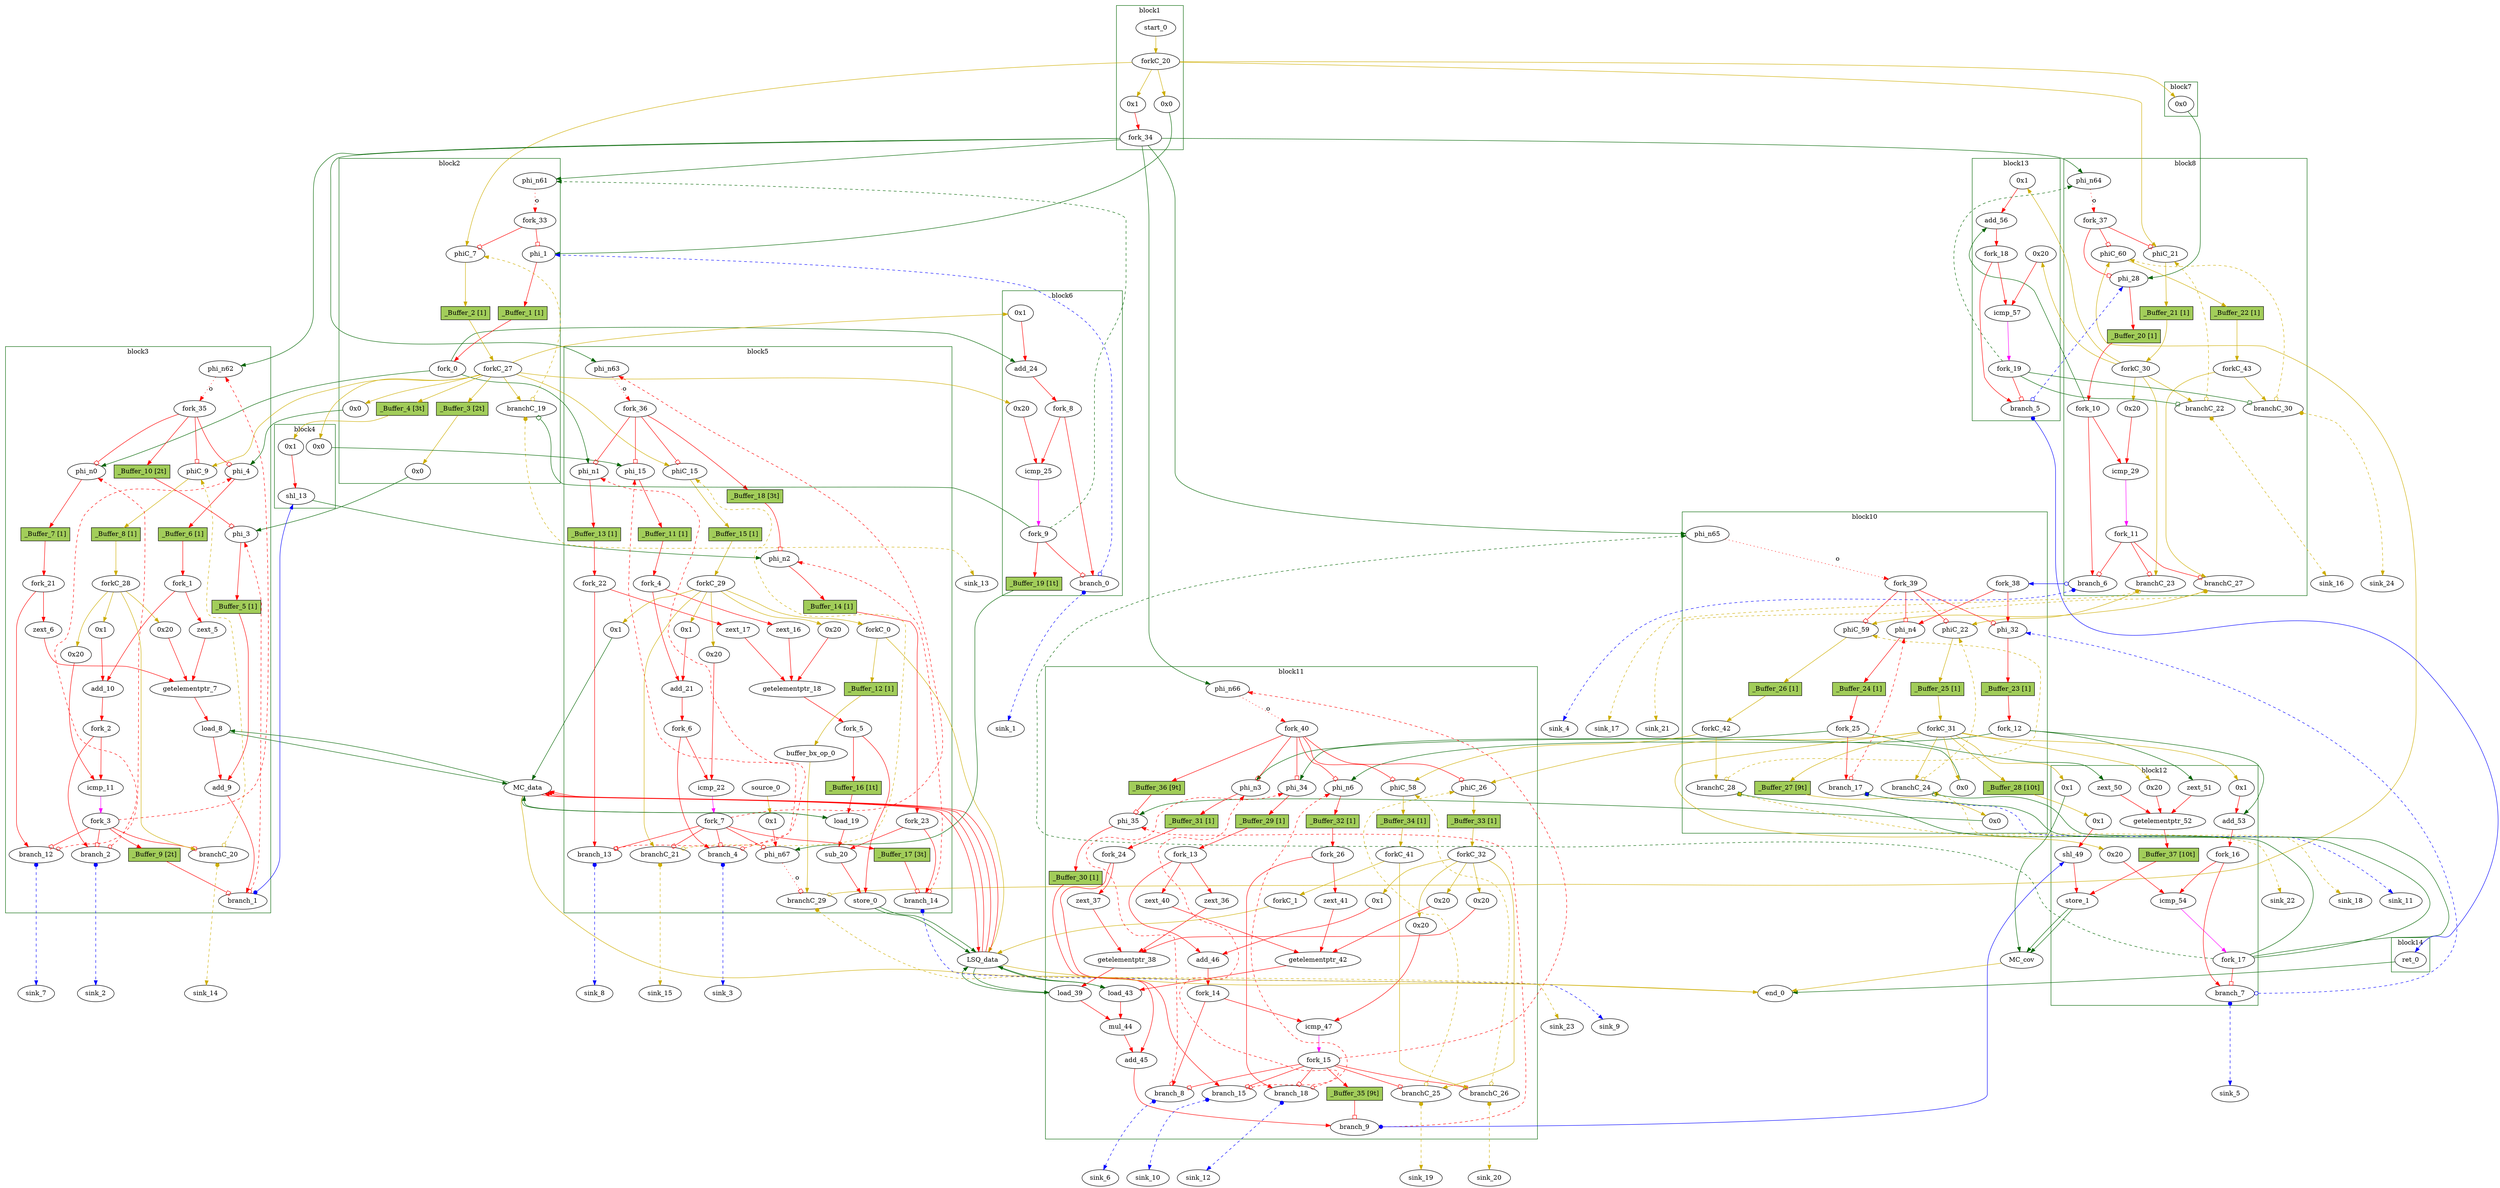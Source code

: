 // Number of blocks: 243
// Number of channels: 410
Digraph G {

  // Blocks
subgraph cluster_1 {
color = "darkgreen"
label = "block1"
  cst_0 [type=Constant, in="in1:32", out="out1:32", bbID = 1, value="0x0", label="0x0",  shape=oval];
  start_0 [type=Entry, in="in1:0", out="out1:0", bbID = 1,  shape=oval];
  cst_29 [type=Constant, in="in1:32", out="out1:32", bbID = 1, value="0x1", label="0x1",  shape=oval];
  forkC_20 [type=Fork, in="in1:0", out="out1:0 out2:0 out3:0 out4:0 out5:0", bbID = 1,  shape=oval];
  fork_34 [type=Fork, in="in1:32", out="out1:32 out2:32 out3:32 out4:32 out5:32 out6:32", bbID = 1,  shape=oval];
}
subgraph cluster_2 {
color = "darkgreen"
label = "block2"
  phi_1 [type=Mux, in="in1?:1 in2:32 in3:32", out="out1:32", delay=0.366, bbID = 2,  shape=oval];
  cst_1 [type=Constant, in="in1:32", out="out1:32", bbID = 2, value="0x0", label="0x0",  shape=oval];
  cst_2 [type=Constant, in="in1:32", out="out1:32", bbID = 2, value="0x0", label="0x0",  shape=oval];
  phiC_7 [type=Mux, in="in1?:1 in2:0 in3:0", out="out1:0", delay=0.166, bbID = 2,  shape=oval];
  phi_n61 [type=Merge, in="in1:32 in2:32*i", out="out1:32", delay=0.366, bbID = 2,  shape=oval];
  branchC_19 [type=Branch, in="in1:0 in2?:1*i", out="out1+:0 out2-:0", bbID = 2,  shape=oval];
  fork_0 [type=Fork, in="in1:32", out="out1:32 out2:32 out3:32", bbID = 2,  shape=oval];
  forkC_27 [type=Fork, in="in1:0", out="out1:0 out2:0 out3:0 out4:0 out5:0 out6:0 out7:0 out8:0 out9:0", bbID = 2,  shape=oval];
  fork_33 [type=Fork, in="in1:32", out="out1:32 out2:32", bbID = 2,  shape=oval];
  _Buffer_1 [type=Buffer, in="in1:32", out="out1:32", bbID = 2, slots=1, transparent=false, label="_Buffer_1 [1]",  shape=box, style=filled, fillcolor=darkolivegreen3, height = 0.4];
  _Buffer_2 [type=Buffer, in="in1:0", out="out1:0", bbID = 2, slots=1, transparent=false, label="_Buffer_2 [1]",  shape=box, style=filled, fillcolor=darkolivegreen3, height = 0.4];
  _Buffer_3 [type=Buffer, in="in1:0", out="out1:0", bbID = 2, slots=2, transparent=true, label="_Buffer_3 [2t]",  shape=box, style=filled, fillcolor=darkolivegreen3, height = 0.4];
  _Buffer_4 [type=Buffer, in="in1:0", out="out1:0", bbID = 2, slots=3, transparent=true, label="_Buffer_4 [3t]",  shape=box, style=filled, fillcolor=darkolivegreen3, height = 0.4];
}
subgraph cluster_3 {
color = "darkgreen"
label = "block3"
  phi_3 [type=Mux, in="in1?:1 in2:32 in3:32", out="out1:32", delay=0.366, bbID = 3,  shape=oval];
  phi_4 [type=Mux, in="in1?:1 in2:32 in3:32", out="out1:32", delay=0.366, bbID = 3,  shape=oval];
  zext_5 [type=Operator, in="in1:32", out="out1:32", op = "zext_op", bbID = 3,  shape=oval];
  zext_6 [type=Operator, in="in1:32", out="out1:32", op = "zext_op", bbID = 3,  shape=oval];
  getelementptr_7 [type=Operator, in="in1:32 in2:32 in3:32", out="out1:32", op = "getelementptr_op", delay=2.966, constants=1, bbID = 3,  shape=oval];
  load_8 [type=Operator, in="in1:32 in2:32", out="out1:32 out2:32", op = "mc_load_op", latency=2, bbID = 3, portID = 0, offset = 0,  shape=oval];
  add_9 [type=Operator, in="in1:32 in2:32", out="out1:32", op = "add_op", delay=1.693, bbID = 3,  shape=oval];
  cst_3 [type=Constant, in="in1:32", out="out1:32", bbID = 3, value="0x1", label="0x1",  shape=oval];
  add_10 [type=Operator, in="in1:32 in2:32", out="out1:32", op = "add_op", delay=1.693, bbID = 3,  shape=oval];
  cst_4 [type=Constant, in="in1:32", out="out1:32", bbID = 3, value="0x20", label="0x20",  shape=oval];
  icmp_11 [type=Operator, in="in1:32 in2:32", out="out1:1", op = "icmp_ult_op", delay=1.53, bbID = 3,  shape=oval];
  cst_22 [type=Constant, in="in1:32", out="out1:32", bbID = 3, value="0x20", label="0x20",  shape=oval];
  phi_n0 [type=Mux, in="in1?:1 in2:32 in3:32", out="out1:32", delay=0.366, bbID = 3,  shape=oval];
  phiC_9 [type=Mux, in="in1?:1 in2:0 in3:0", out="out1:0", delay=0.166, bbID = 3,  shape=oval];
  branch_1 [type=Branch, in="in1:32 in2?:1*i", out="out1+:32 out2-:32", bbID = 3,  shape=oval];
  phi_n62 [type=Merge, in="in1:32 in2:32*i", out="out1:32", delay=0.366, bbID = 3,  shape=oval];
  branch_2 [type=Branch, in="in1:32 in2?:1*i", out="out1+:32 out2-:32", bbID = 3,  shape=oval];
  branch_12 [type=Branch, in="in1:32 in2?:1*i", out="out1+:32 out2-:32", bbID = 3,  shape=oval];
  branchC_20 [type=Branch, in="in1:0 in2?:1*i", out="out1+:0 out2-:0", bbID = 3,  shape=oval];
  fork_1 [type=Fork, in="in1:32", out="out1:32 out2:32", bbID = 3,  shape=oval];
  fork_2 [type=Fork, in="in1:32", out="out1:32 out2:32", bbID = 3,  shape=oval];
  fork_3 [type=Fork, in="in1:32", out="out1:32 out2:32 out3:32 out4:32 out5:32", bbID = 3,  shape=oval];
  fork_21 [type=Fork, in="in1:32", out="out1:32 out2:32", bbID = 3,  shape=oval];
  forkC_28 [type=Fork, in="in1:0", out="out1:0 out2:0 out3:0 out4:0", bbID = 3,  shape=oval];
  fork_35 [type=Fork, in="in1:32", out="out1:32 out2:32 out3:32 out4:32", bbID = 3,  shape=oval];
  _Buffer_5 [type=Buffer, in="in1:32", out="out1:32", bbID = 3, slots=1, transparent=false, label="_Buffer_5 [1]",  shape=box, style=filled, fillcolor=darkolivegreen3, height = 0.4];
  _Buffer_6 [type=Buffer, in="in1:32", out="out1:32", bbID = 3, slots=1, transparent=false, label="_Buffer_6 [1]",  shape=box, style=filled, fillcolor=darkolivegreen3, height = 0.4];
  _Buffer_7 [type=Buffer, in="in1:32", out="out1:32", bbID = 3, slots=1, transparent=false, label="_Buffer_7 [1]",  shape=box, style=filled, fillcolor=darkolivegreen3, height = 0.4];
  _Buffer_8 [type=Buffer, in="in1:0", out="out1:0", bbID = 3, slots=1, transparent=false, label="_Buffer_8 [1]",  shape=box, style=filled, fillcolor=darkolivegreen3, height = 0.4];
  _Buffer_9 [type=Buffer, in="in1:32", out="out1:32", bbID = 3, slots=2, transparent=true, label="_Buffer_9 [2t]",  shape=box, style=filled, fillcolor=darkolivegreen3, height = 0.4];
  _Buffer_10 [type=Buffer, in="in1:32", out="out1:32", bbID = 3, slots=2, transparent=true, label="_Buffer_10 [2t]",  shape=box, style=filled, fillcolor=darkolivegreen3, height = 0.4];
}
subgraph cluster_4 {
color = "darkgreen"
label = "block4"
  cst_5 [type=Constant, in="in1:32", out="out1:32", bbID = 4, value="0x1", label="0x1",  shape=oval];
  shl_13 [type=Operator, in="in1:32 in2:32", out="out1:32", op = "shl_op", bbID = 4,  shape=oval];
  cst_6 [type=Constant, in="in1:32", out="out1:32", bbID = 4, value="0x0", label="0x0",  shape=oval];
}
subgraph cluster_5 {
color = "darkgreen"
label = "block5"
  phi_15 [type=Mux, in="in1?:1 in2:32 in3:32", out="out1:32", delay=0.366, bbID = 5,  shape=oval];
  zext_16 [type=Operator, in="in1:32", out="out1:32", op = "zext_op", bbID = 5,  shape=oval];
  zext_17 [type=Operator, in="in1:32", out="out1:32", op = "zext_op", bbID = 5,  shape=oval];
  getelementptr_18 [type=Operator, in="in1:32 in2:32 in3:32", out="out1:32", op = "getelementptr_op", delay=2.966, constants=1, bbID = 5,  shape=oval];
  load_19 [type=Operator, in="in1:32 in2:32", out="out1:32 out2:32", op = "mc_load_op", latency=2, bbID = 5, portID = 1, offset = 0,  shape=oval];
  sub_20 [type=Operator, in="in1:32 in2:32", out="out1:32", op = "sub_op", delay=1.693, bbID = 5,  shape=oval];
  store_0 [type=Operator, in="in1:32 in2:32", out="out1:32 out2:32", op = "lsq_store_op", bbID = 5, portID = 0, offset = 0,  shape=oval];
  cst_7 [type=Constant, in="in1:32", out="out1:32", bbID = 5, value="0x1", label="0x1",  shape=oval];
  add_21 [type=Operator, in="in1:32 in2:32", out="out1:32", op = "add_op", delay=1.693, bbID = 5,  shape=oval];
  cst_8 [type=Constant, in="in1:32", out="out1:32", bbID = 5, value="0x20", label="0x20",  shape=oval];
  icmp_22 [type=Operator, in="in1:32 in2:32", out="out1:1", op = "icmp_ult_op", delay=1.53, bbID = 5,  shape=oval];
  cst_23 [type=Constant, in="in1:32", out="out1:32", bbID = 5, value="0x20", label="0x20",  shape=oval];
  cst_28 [type=Constant, in="in1:32", out="out1:32", bbID = 5, value="0x1", label="0x1",  shape=oval];
  forkC_0 [type=Fork, in="in1:0", out="out1:0 out2:0", bbID = 5,  shape=oval];
  buffer_bx_op_0 [type=Operator, in="in1:0", out="out1:0", op = "buffer_bx_op", latency=1, bbID = 5,  shape=oval];
  phi_n1 [type=Mux, in="in1?:1 in2:32 in3:32", out="out1:32", delay=0.366, bbID = 5,  shape=oval];
  phi_n2 [type=Mux, in="in1?:1 in2:32 in3:32", out="out1:32", delay=0.366, bbID = 5,  shape=oval];
  phiC_15 [type=Mux, in="in1?:1 in2:0 in3:0", out="out1:0", delay=0.166, bbID = 5,  shape=oval];
  branch_4 [type=Branch, in="in1:32 in2?:1*i", out="out1+:32 out2-:32", bbID = 5,  shape=oval];
  phi_n63 [type=Merge, in="in1:32 in2:32*i", out="out1:32", delay=0.366, bbID = 5,  shape=oval];
  branch_13 [type=Branch, in="in1:32 in2?:1*i", out="out1+:32 out2-:32", bbID = 5,  shape=oval];
  branch_14 [type=Branch, in="in1:32 in2?:1*i", out="out1+:32 out2-:32", bbID = 5,  shape=oval];
  branchC_21 [type=Branch, in="in1:0 in2?:1*i", out="out1+:0 out2-:0", bbID = 5,  shape=oval];
  phi_n67 [type=Mux, in="in1?:1 in2:32 in3:32", out="out1:32", delay=0.366, bbID = 5,  shape=oval];
  cst_30 [type=Constant, in="in1:32", out="out1:32", bbID = 5, value="0x1", label="0x1",  shape=oval];
  source_0 [type=Source, out="out1:0", bbID = 5,  shape=oval];
  branchC_29 [type=Branch, in="in1:0 in2?:1", out="out1+:0 out2-:0", bbID = 5,  shape=oval];
  fork_4 [type=Fork, in="in1:32", out="out1:32 out2:32", bbID = 5,  shape=oval];
  fork_5 [type=Fork, in="in1:32", out="out1:32 out2:32", bbID = 5,  shape=oval];
  fork_6 [type=Fork, in="in1:32", out="out1:32 out2:32", bbID = 5,  shape=oval];
  fork_7 [type=Fork, in="in1:32", out="out1:32 out2:32 out3:32 out4:32 out5:32 out6:32", bbID = 5,  shape=oval];
  fork_22 [type=Fork, in="in1:32", out="out1:32 out2:32", bbID = 5,  shape=oval];
  fork_23 [type=Fork, in="in1:32", out="out1:32 out2:32", bbID = 5,  shape=oval];
  forkC_29 [type=Fork, in="in1:0", out="out1:0 out2:0 out3:0 out4:0 out5:0 out6:0", bbID = 5,  shape=oval];
  fork_36 [type=Fork, in="in1:32", out="out1:32 out2:32 out3:32 out4:32", bbID = 5,  shape=oval];
  _Buffer_11 [type=Buffer, in="in1:32", out="out1:32", bbID = 5, slots=1, transparent=false, label="_Buffer_11 [1]",  shape=box, style=filled, fillcolor=darkolivegreen3, height = 0.4];
  _Buffer_12 [type=Buffer, in="in1:0", out="out1:0", bbID = 5, slots=1, transparent=false, label="_Buffer_12 [1]",  shape=box, style=filled, fillcolor=darkolivegreen3, height = 0.4];
  _Buffer_13 [type=Buffer, in="in1:32", out="out1:32", bbID = 5, slots=1, transparent=false, label="_Buffer_13 [1]",  shape=box, style=filled, fillcolor=darkolivegreen3, height = 0.4];
  _Buffer_14 [type=Buffer, in="in1:32", out="out1:32", bbID = 5, slots=1, transparent=false, label="_Buffer_14 [1]",  shape=box, style=filled, fillcolor=darkolivegreen3, height = 0.4];
  _Buffer_15 [type=Buffer, in="in1:0", out="out1:0", bbID = 5, slots=1, transparent=false, label="_Buffer_15 [1]",  shape=box, style=filled, fillcolor=darkolivegreen3, height = 0.4];
  _Buffer_16 [type=Buffer, in="in1:32", out="out1:32", bbID = 5, slots=1, transparent=true, label="_Buffer_16 [1t]",  shape=box, style=filled, fillcolor=darkolivegreen3, height = 0.4];
  _Buffer_17 [type=Buffer, in="in1:32", out="out1:32", bbID = 5, slots=3, transparent=true, label="_Buffer_17 [3t]",  shape=box, style=filled, fillcolor=darkolivegreen3, height = 0.4];
  _Buffer_18 [type=Buffer, in="in1:32", out="out1:32", bbID = 5, slots=3, transparent=true, label="_Buffer_18 [3t]",  shape=box, style=filled, fillcolor=darkolivegreen3, height = 0.4];
}
subgraph cluster_6 {
color = "darkgreen"
label = "block6"
  cst_9 [type=Constant, in="in1:32", out="out1:32", bbID = 6, value="0x1", label="0x1",  shape=oval];
  add_24 [type=Operator, in="in1:32 in2:32", out="out1:32", op = "add_op", delay=1.693, bbID = 6,  shape=oval];
  cst_10 [type=Constant, in="in1:32", out="out1:32", bbID = 6, value="0x20", label="0x20",  shape=oval];
  icmp_25 [type=Operator, in="in1:32 in2:32", out="out1:1", op = "icmp_ult_op", delay=1.53, bbID = 6,  shape=oval];
  branch_0 [type=Branch, in="in1:32 in2?:1*i", out="out1+:32 out2-:32", bbID = 6,  shape=oval];
  fork_8 [type=Fork, in="in1:32", out="out1:32 out2:32", bbID = 6,  shape=oval];
  fork_9 [type=Fork, in="in1:32", out="out1:32 out2:32 out3:32 out4:32", bbID = 6,  shape=oval];
  _Buffer_19 [type=Buffer, in="in1:32", out="out1:32", bbID = 6, slots=1, transparent=true, label="_Buffer_19 [1t]",  shape=box, style=filled, fillcolor=darkolivegreen3, height = 0.4];
}
subgraph cluster_7 {
color = "darkgreen"
label = "block7"
  cst_11 [type=Constant, in="in1:32", out="out1:32", bbID = 7, value="0x0", label="0x0",  shape=oval];
}
subgraph cluster_8 {
color = "darkgreen"
label = "block8"
  phi_28 [type=Mux, in="in1?:1 in2:32 in3:32", out="out1:32", delay=0.366, bbID = 8,  shape=oval];
  cst_12 [type=Constant, in="in1:32", out="out1:32", bbID = 8, value="0x20", label="0x20",  shape=oval];
  icmp_29 [type=Operator, in="in1:32 in2:32", out="out1:1", op = "icmp_ult_op", delay=1.53, bbID = 8,  shape=oval];
  phiC_21 [type=Mux, in="in1?:1 in2:0 in3:0", out="out1:0", delay=0.166, bbID = 8,  shape=oval];
  phiC_60 [type=Mux, in="in1?:1 in2:0 in3:0", out="out1:0", delay=0.166, bbID = 8,  shape=oval];
  phi_n64 [type=Merge, in="in1:32 in2:32*i", out="out1:32", delay=0.366, bbID = 8,  shape=oval];
  branch_6 [type=Branch, in="in1:32 in2?:1*i", out="out1+:32 out2-:32", bbID = 8,  shape=oval];
  branchC_22 [type=Branch, in="in1:0 in2?:1*i", out="out1+:0 out2-:0", bbID = 8,  shape=oval];
  branchC_23 [type=Branch, in="in1:0 in2?:1*i", out="out1+:0 out2-:0", bbID = 8,  shape=oval];
  branchC_27 [type=Branch, in="in1:0 in2?:1*i", out="out1+:0 out2-:0", bbID = 8,  shape=oval];
  branchC_30 [type=Branch, in="in1:0 in2?:1*i", out="out1+:0 out2-:0", bbID = 8,  shape=oval];
  fork_10 [type=Fork, in="in1:32", out="out1:32 out2:32 out3:32", bbID = 8,  shape=oval];
  fork_11 [type=Fork, in="in1:32", out="out1:32 out2:32 out3:32", bbID = 8,  shape=oval];
  forkC_30 [type=Fork, in="in1:0", out="out1:0 out2:0 out3:0 out4:0 out5:0", bbID = 8,  shape=oval];
  fork_37 [type=Fork, in="in1:32", out="out1:32 out2:32 out3:32", bbID = 8,  shape=oval];
  forkC_43 [type=Fork, in="in1:0", out="out1:0 out2:0", bbID = 8,  shape=oval];
  _Buffer_20 [type=Buffer, in="in1:32", out="out1:32", bbID = 8, slots=1, transparent=false, label="_Buffer_20 [1]",  shape=box, style=filled, fillcolor=darkolivegreen3, height = 0.4];
  _Buffer_21 [type=Buffer, in="in1:0", out="out1:0", bbID = 8, slots=1, transparent=false, label="_Buffer_21 [1]",  shape=box, style=filled, fillcolor=darkolivegreen3, height = 0.4];
  _Buffer_22 [type=Buffer, in="in1:0", out="out1:0", bbID = 8, slots=1, transparent=false, label="_Buffer_22 [1]",  shape=box, style=filled, fillcolor=darkolivegreen3, height = 0.4];
}
subgraph cluster_9 {
color = "darkgreen"
label = "block9"
}
subgraph cluster_10 {
color = "darkgreen"
label = "block10"
  phi_32 [type=Mux, in="in1?:1 in2:32 in3:32", out="out1:32", delay=0.366, bbID = 10,  shape=oval];
  cst_13 [type=Constant, in="in1:32", out="out1:32", bbID = 10, value="0x0", label="0x0",  shape=oval];
  cst_14 [type=Constant, in="in1:32", out="out1:32", bbID = 10, value="0x0", label="0x0",  shape=oval];
  phi_n4 [type=Mux, in="in1?:1 in2:32 in3:32", out="out1:32", delay=0.366, bbID = 10,  shape=oval];
  phiC_22 [type=Mux, in="in1?:1 in2:0 in3:0", out="out1:0", delay=0.166, bbID = 10,  shape=oval];
  phiC_59 [type=Mux, in="in1?:1 in2:0 in3:0", out="out1:0", delay=0.166, bbID = 10,  shape=oval];
  phi_n65 [type=Merge, in="in1:32 in2:32*i", out="out1:32", delay=0.366, bbID = 10,  shape=oval];
  branch_17 [type=Branch, in="in1:32 in2?:1*i", out="out1+:32 out2-:32", bbID = 10,  shape=oval];
  branchC_24 [type=Branch, in="in1:0 in2?:1*i", out="out1+:0 out2-:0", bbID = 10,  shape=oval];
  branchC_28 [type=Branch, in="in1:0 in2?:1*i", out="out1+:0 out2-:0", bbID = 10,  shape=oval];
  fork_38 [type=Fork, in="in1:32", out="out1:32 out2:32", bbID = 10,  shape=oval];
  fork_12 [type=Fork, in="in1:32", out="out1:32 out2:32 out3:32", bbID = 10,  shape=oval];
  fork_25 [type=Fork, in="in1:32", out="out1:32 out2:32 out3:32", bbID = 10,  shape=oval];
  forkC_31 [type=Fork, in="in1:0", out="out1:0 out2:0 out3:0 out4:0 out5:0 out6:0 out7:0 out8:0 out9:0", bbID = 10,  shape=oval];
  fork_39 [type=Fork, in="in1:32", out="out1:32 out2:32 out3:32 out4:32", bbID = 10,  shape=oval];
  forkC_42 [type=Fork, in="in1:0", out="out1:0 out2:0", bbID = 10,  shape=oval];
  _Buffer_23 [type=Buffer, in="in1:32", out="out1:32", bbID = 10, slots=1, transparent=false, label="_Buffer_23 [1]",  shape=box, style=filled, fillcolor=darkolivegreen3, height = 0.4];
  _Buffer_24 [type=Buffer, in="in1:32", out="out1:32", bbID = 10, slots=1, transparent=false, label="_Buffer_24 [1]",  shape=box, style=filled, fillcolor=darkolivegreen3, height = 0.4];
  _Buffer_25 [type=Buffer, in="in1:0", out="out1:0", bbID = 10, slots=1, transparent=false, label="_Buffer_25 [1]",  shape=box, style=filled, fillcolor=darkolivegreen3, height = 0.4];
  _Buffer_26 [type=Buffer, in="in1:0", out="out1:0", bbID = 10, slots=1, transparent=false, label="_Buffer_26 [1]",  shape=box, style=filled, fillcolor=darkolivegreen3, height = 0.4];
  _Buffer_27 [type=Buffer, in="in1:0", out="out1:0", bbID = 10, slots=9, transparent=true, label="_Buffer_27 [9t]",  shape=box, style=filled, fillcolor=darkolivegreen3, height = 0.4];
  _Buffer_28 [type=Buffer, in="in1:0", out="out1:0", bbID = 10, slots=10, transparent=true, label="_Buffer_28 [10t]",  shape=box, style=filled, fillcolor=darkolivegreen3, height = 0.4];
}
subgraph cluster_11 {
color = "darkgreen"
label = "block11"
  phi_34 [type=Mux, in="in1?:1 in2:32 in3:32", out="out1:32", delay=0.366, bbID = 11,  shape=oval];
  phi_35 [type=Mux, in="in1?:1 in2:32 in3:32", out="out1:32", delay=0.366, bbID = 11, retimingDiff=9,  shape=oval];
  zext_36 [type=Operator, in="in1:32", out="out1:32", op = "zext_op", bbID = 11, retimingDiff=1,  shape=oval];
  zext_37 [type=Operator, in="in1:32", out="out1:32", op = "zext_op", bbID = 11, retimingDiff=1,  shape=oval];
  getelementptr_38 [type=Operator, in="in1:32 in2:32 in3:32", out="out1:32", op = "getelementptr_op", delay=2.966, constants=1, bbID = 11, retimingDiff=1,  shape=oval];
  load_39 [type=Operator, in="in1:32 in2:32", out="out1:32 out2:32", op = "lsq_load_op", latency=5, bbID = 11, portID = 0, offset = 0, retimingDiff=5,  shape=oval];
  zext_40 [type=Operator, in="in1:32", out="out1:32", op = "zext_op", bbID = 11, retimingDiff=1,  shape=oval];
  zext_41 [type=Operator, in="in1:32", out="out1:32", op = "zext_op", bbID = 11, retimingDiff=1,  shape=oval];
  getelementptr_42 [type=Operator, in="in1:32 in2:32 in3:32", out="out1:32", op = "getelementptr_op", delay=2.966, constants=1, bbID = 11, retimingDiff=1,  shape=oval];
  load_43 [type=Operator, in="in1:32 in2:32", out="out1:32 out2:32", op = "lsq_load_op", latency=5, bbID = 11, portID = 1, offset = 0, retimingDiff=5,  shape=oval];
  mul_44 [type=Operator, in="in1:32 in2:32", out="out1:32", op = "mul_op", latency=4, bbID = 11, retimingDiff=4,  shape=oval];
  add_45 [type=Operator, in="in1:32 in2:32", out="out1:32", op = "add_op", delay=1.693, bbID = 11, retimingDiff=10,  shape=oval];
  cst_15 [type=Constant, in="in1:32", out="out1:32", bbID = 11, value="0x1", label="0x1", retimingDiff=1,  shape=oval];
  add_46 [type=Operator, in="in1:32 in2:32", out="out1:32", op = "add_op", delay=1.693, bbID = 11, retimingDiff=1,  shape=oval];
  cst_16 [type=Constant, in="in1:32", out="out1:32", bbID = 11, value="0x20", label="0x20", retimingDiff=1,  shape=oval];
  icmp_47 [type=Operator, in="in1:32 in2:32", out="out1:1", op = "icmp_ult_op", delay=1.53, bbID = 11, retimingDiff=1,  shape=oval];
  cst_24 [type=Constant, in="in1:32", out="out1:32", bbID = 11, value="0x20", label="0x20", retimingDiff=1,  shape=oval];
  cst_25 [type=Constant, in="in1:32", out="out1:32", bbID = 11, value="0x20", label="0x20", retimingDiff=1,  shape=oval];
  forkC_1 [type=Fork, in="in1:0", out="out1:0", bbID = 11, retimingDiff=1,  shape=oval];
  phi_n3 [type=Mux, in="in1?:1 in2:32 in3:32", out="out1:32", delay=0.366, bbID = 11,  shape=oval];
  phi_n6 [type=Mux, in="in1?:1 in2:32 in3:32", out="out1:32", delay=0.366, bbID = 11,  shape=oval];
  phiC_26 [type=Mux, in="in1?:1 in2:0 in3:0", out="out1:0", delay=0.166, bbID = 11,  shape=oval];
  phiC_58 [type=Mux, in="in1?:1 in2:0 in3:0", out="out1:0", delay=0.166, bbID = 11,  shape=oval];
  branch_8 [type=Branch, in="in1:32 in2?:1*i", out="out1+:32 out2-:32", bbID = 11, retimingDiff=1,  shape=oval];
  phi_n66 [type=Merge, in="in1:32 in2:32*i", out="out1:32", delay=0.366, bbID = 11,  shape=oval];
  branch_9 [type=Branch, in="in1:32 in2?:1*i", out="out1+:32 out2-:32", bbID = 11, retimingDiff=10,  shape=oval];
  branch_15 [type=Branch, in="in1:32 in2?:1*i", out="out1+:32 out2-:32", bbID = 11, retimingDiff=1,  shape=oval];
  branch_18 [type=Branch, in="in1:32 in2?:1*i", out="out1+:32 out2-:32", bbID = 11, retimingDiff=1,  shape=oval];
  branchC_25 [type=Branch, in="in1:0 in2?:1*i", out="out1+:0 out2-:0", bbID = 11, retimingDiff=1,  shape=oval];
  branchC_26 [type=Branch, in="in1:0 in2?:1*i", out="out1+:0 out2-:0", bbID = 11, retimingDiff=1,  shape=oval];
  fork_13 [type=Fork, in="in1:32", out="out1:32 out2:32 out3:32", bbID = 11, retimingDiff=1,  shape=oval];
  fork_14 [type=Fork, in="in1:32", out="out1:32 out2:32", bbID = 11, retimingDiff=1,  shape=oval];
  fork_15 [type=Fork, in="in1:32", out="out1:32 out2:32 out3:32 out4:32 out5:32 out6:32 out7:32", bbID = 11, retimingDiff=1,  shape=oval];
  fork_24 [type=Fork, in="in1:32", out="out1:32 out2:32", bbID = 11, retimingDiff=1,  shape=oval];
  fork_26 [type=Fork, in="in1:32", out="out1:32 out2:32", bbID = 11, retimingDiff=1,  shape=oval];
  forkC_32 [type=Fork, in="in1:0", out="out1:0 out2:0 out3:0 out4:0 out5:0", bbID = 11, retimingDiff=1,  shape=oval];
  fork_40 [type=Fork, in="in1:32", out="out1:32 out2:32 out3:32 out4:32 out5:32 out6:32", bbID = 11,  shape=oval];
  forkC_41 [type=Fork, in="in1:0", out="out1:0 out2:0", bbID = 11, retimingDiff=1,  shape=oval];
  _Buffer_29 [type=Buffer, in="in1:32", out="out1:32", bbID = 11, slots=1, transparent=false, label="_Buffer_29 [1]",  shape=box, style=filled, fillcolor=darkolivegreen3, height = 0.4];
  _Buffer_30 [type=Buffer, in="in1:32", out="out1:32", bbID = 11, slots=1, transparent=false, label="_Buffer_30 [1]",  shape=box, style=filled, fillcolor=darkolivegreen3, height = 0.4];
  _Buffer_31 [type=Buffer, in="in1:32", out="out1:32", bbID = 11, slots=1, transparent=false, label="_Buffer_31 [1]",  shape=box, style=filled, fillcolor=darkolivegreen3, height = 0.4];
  _Buffer_32 [type=Buffer, in="in1:32", out="out1:32", bbID = 11, slots=1, transparent=false, label="_Buffer_32 [1]",  shape=box, style=filled, fillcolor=darkolivegreen3, height = 0.4];
  _Buffer_33 [type=Buffer, in="in1:0", out="out1:0", bbID = 11, slots=1, transparent=false, label="_Buffer_33 [1]",  shape=box, style=filled, fillcolor=darkolivegreen3, height = 0.4];
  _Buffer_34 [type=Buffer, in="in1:0", out="out1:0", bbID = 11, slots=1, transparent=false, label="_Buffer_34 [1]",  shape=box, style=filled, fillcolor=darkolivegreen3, height = 0.4];
  _Buffer_35 [type=Buffer, in="in1:32", out="out1:32", bbID = 11, slots=9, transparent=true, label="_Buffer_35 [9t]",  shape=box, style=filled, fillcolor=darkolivegreen3, height = 0.4];
  _Buffer_36 [type=Buffer, in="in1:32", out="out1:32", bbID = 11, slots=9, transparent=true, label="_Buffer_36 [9t]",  shape=box, style=filled, fillcolor=darkolivegreen3, height = 0.4];
}
subgraph cluster_12 {
color = "darkgreen"
label = "block12"
  cst_17 [type=Constant, in="in1:32", out="out1:32", bbID = 12, value="0x1", label="0x1",  shape=oval];
  shl_49 [type=Operator, in="in1:32 in2:32", out="out1:32", op = "shl_op", bbID = 12,  shape=oval];
  zext_50 [type=Operator, in="in1:32", out="out1:32", op = "zext_op", bbID = 12,  shape=oval];
  zext_51 [type=Operator, in="in1:32", out="out1:32", op = "zext_op", bbID = 12,  shape=oval];
  getelementptr_52 [type=Operator, in="in1:32 in2:32 in3:32", out="out1:32", op = "getelementptr_op", delay=2.966, constants=1, bbID = 12,  shape=oval];
  store_1 [type=Operator, in="in1:32 in2:32", out="out1:32 out2:32", op = "mc_store_op", bbID = 12, portID = 0, offset = 0,  shape=oval];
  cst_18 [type=Constant, in="in1:32", out="out1:32", bbID = 12, value="0x1", label="0x1",  shape=oval];
  add_53 [type=Operator, in="in1:32 in2:32", out="out1:32", op = "add_op", delay=1.693, bbID = 12,  shape=oval];
  cst_19 [type=Constant, in="in1:32", out="out1:32", bbID = 12, value="0x20", label="0x20",  shape=oval];
  icmp_54 [type=Operator, in="in1:32 in2:32", out="out1:1", op = "icmp_ult_op", delay=1.53, bbID = 12,  shape=oval];
  cst_26 [type=Constant, in="in1:32", out="out1:32", bbID = 12, value="0x20", label="0x20",  shape=oval];
  cst_27 [type=Constant, in="in1:32", out="out1:32", bbID = 12, value="0x1", label="0x1",  shape=oval];
  branch_7 [type=Branch, in="in1:32 in2?:1*i", out="out1+:32 out2-:32", bbID = 12,  shape=oval];
  fork_16 [type=Fork, in="in1:32", out="out1:32 out2:32", bbID = 12,  shape=oval];
  fork_17 [type=Fork, in="in1:32", out="out1:32 out2:32 out3:32 out4:32 out5:32", bbID = 12,  shape=oval];
  _Buffer_37 [type=Buffer, in="in1:32", out="out1:32", bbID = 12, slots=10, transparent=true, label="_Buffer_37 [10t]",  shape=box, style=filled, fillcolor=darkolivegreen3, height = 0.4];
}
subgraph cluster_13 {
color = "darkgreen"
label = "block13"
  cst_20 [type=Constant, in="in1:32", out="out1:32", bbID = 13, value="0x1", label="0x1",  shape=oval];
  add_56 [type=Operator, in="in1:32 in2:32", out="out1:32", op = "add_op", delay=1.693, bbID = 13,  shape=oval];
  cst_21 [type=Constant, in="in1:32", out="out1:32", bbID = 13, value="0x20", label="0x20",  shape=oval];
  icmp_57 [type=Operator, in="in1:32 in2:32", out="out1:1", op = "icmp_ult_op", delay=1.53, bbID = 13,  shape=oval];
  branch_5 [type=Branch, in="in1:32 in2?:1*i", out="out1+:32 out2-:32", bbID = 13,  shape=oval];
  fork_18 [type=Fork, in="in1:32", out="out1:32 out2:32", bbID = 13,  shape=oval];
  fork_19 [type=Fork, in="in1:32", out="out1:32 out2:32 out3:32 out4:32", bbID = 13,  shape=oval];
}
subgraph cluster_14 {
color = "darkgreen"
label = "block14"
  ret_0 [type=Operator, in="in1:32", out="out1:32", op = "ret_op", bbID = 14,  shape=oval];
}
  LSQ_data [type=LSQ, in="in1:0*c0 in2:0*c1 in3:32*s0a in4:32*s0d in5:32*l0a in6:32*l1a in7:32*x0d", out="out1:32*l0d out2:32*l1d out3:0*e out4:32*x0a out5:32*y0a out6:32*y0d", bbID = 0, memory = "data", bbcount = 2, ldcount = 2, stcount = 1, fifoDepth = 16, numLoads = "{0; 2}", numStores = "{1; 0}", loadOffsets = "{{0;0;0;0;0;0;0;0;0;0;0;0;0;0;0;0};{0;0;0;0;0;0;0;0;0;0;0;0;0;0;0;0}}", storeOffsets = "{{0;0;0;0;0;0;0;0;0;0;0;0;0;0;0;0};{0;0;0;0;0;0;0;0;0;0;0;0;0;0;0;0}}", loadPorts = "{{0;0;0;0;0;0;0;0;0;0;0;0;0;0;0;0};{0;1;0;0;0;0;0;0;0;0;0;0;0;0;0;0}}", storePorts = "{{0;0;0;0;0;0;0;0;0;0;0;0;0;0;0;0};{0;0;0;0;0;0;0;0;0;0;0;0;0;0;0;0}}", ];
  MC_data [type=MC, in="in1:32*c0 in2:32*l0a in3:32*l1a in4:32*l2a in5:32*s0a in6:32*s0d", out="out1:32*l0d out2:32*l1d out3:32*l2d out4:0*e", bbID = 0, memory = "data", bbcount = 1, ldcount = 3, stcount = 1, ];
  MC_cov [type=MC, in="in1:32*c0 in2:32*s0a in3:32*s0d", out="out1:0*e", bbID = 0, memory = "cov", bbcount = 1, ldcount = 0, stcount = 1, ];
  sink_1 [type=Sink, in="in1:32", bbID = 0,  shape=oval];
  sink_2 [type=Sink, in="in1:32", bbID = 0,  shape=oval];
  sink_3 [type=Sink, in="in1:32", bbID = 0,  shape=oval];
  sink_4 [type=Sink, in="in1:32", bbID = 0,  shape=oval];
  sink_5 [type=Sink, in="in1:32", bbID = 0,  shape=oval];
  sink_6 [type=Sink, in="in1:32", bbID = 0,  shape=oval];
  sink_7 [type=Sink, in="in1:32", bbID = 0,  shape=oval];
  sink_8 [type=Sink, in="in1:32", bbID = 0,  shape=oval];
  sink_9 [type=Sink, in="in1:32", bbID = 0,  shape=oval];
  sink_10 [type=Sink, in="in1:32", bbID = 0,  shape=oval];
  sink_11 [type=Sink, in="in1:32", bbID = 0,  shape=oval];
  sink_12 [type=Sink, in="in1:32", bbID = 0,  shape=oval];
  sink_13 [type=Sink, in="in1:0", bbID = 0,  shape=oval];
  sink_14 [type=Sink, in="in1:0", bbID = 0,  shape=oval];
  sink_15 [type=Sink, in="in1:0", bbID = 0,  shape=oval];
  sink_16 [type=Sink, in="in1:0", bbID = 0,  shape=oval];
  sink_17 [type=Sink, in="in1:0", bbID = 0,  shape=oval];
  sink_18 [type=Sink, in="in1:0", bbID = 0,  shape=oval];
  sink_19 [type=Sink, in="in1:0", bbID = 0,  shape=oval];
  sink_20 [type=Sink, in="in1:0", bbID = 0,  shape=oval];
  sink_21 [type=Sink, in="in1:0", bbID = 0,  shape=oval];
  sink_22 [type=Sink, in="in1:0", bbID = 0,  shape=oval];
  sink_23 [type=Sink, in="in1:0", bbID = 0,  shape=oval];
  sink_24 [type=Sink, in="in1:0", bbID = 0,  shape=oval];
  end_0 [type=Exit, in="in1:0*e in2:0*e in3:0*e in4:32", out="out1:32", bbID = 0,  shape=oval];

  // Channels
  cst_0 -> phi_1 [from=out1, to=in3, arrowhead=normal, color=darkgreen];
  start_0 -> forkC_20 [from=out1, to=in1, arrowhead=normal, color=gold3];
  cst_29 -> fork_34 [from=out1, to=in1, arrowhead=normal, color=red];
  forkC_20 -> cst_0 [from=out1, to=in1, arrowhead=normal, color=gold3];
  forkC_20 -> cst_29 [from=out5, to=in1, arrowhead=normal, color=gold3];
  forkC_20 -> phiC_7 [from=out2, to=in3, arrowhead=normal, color=gold3];
  forkC_20 -> cst_11 [from=out3, to=in1, arrowhead=normal, color=gold3];
  forkC_20 -> phiC_21 [from=out4, to=in3, arrowhead=normal, color=gold3];
  fork_34 -> phi_n61 [from=out1, to=in1, arrowhead=normal, color=darkgreen];
  fork_34 -> phi_n62 [from=out2, to=in1, arrowhead=normal, color=darkgreen];
  fork_34 -> phi_n63 [from=out3, to=in1, arrowhead=normal, color=darkgreen];
  fork_34 -> phi_n64 [from=out4, to=in1, arrowhead=normal, color=darkgreen];
  fork_34 -> phi_n65 [from=out5, to=in1, arrowhead=normal, color=darkgreen];
  fork_34 -> phi_n66 [from=out6, to=in1, arrowhead=normal, color=darkgreen];
  phi_1 -> _Buffer_1 [from=out1, to=in1, arrowhead=normal, color=red];
  cst_1 -> phi_3 [from=out1, to=in3, arrowhead=normal, color=darkgreen];
  cst_2 -> phi_4 [from=out1, to=in3, arrowhead=normal, color=darkgreen];
  phiC_7 -> _Buffer_2 [from=out1, to=in1, arrowhead=normal, color=gold3];
  phi_n61 -> fork_33 [from=out1, to=in1, arrowhead=normal, color=red, slots=1, style=dotted, label="o", transparent=true];
  branchC_19 -> phiC_7 [from=out2, to=in2, dir=both, arrowtail=odot, arrowhead=normal, color=gold3, constraint=false, style=dashed, minlen = 3];
  branchC_19 -> sink_13 [from=out1, to=in1, dir=both, arrowtail=dot, arrowhead=normal, color=gold3, style=dashed, minlen = 3];
  fork_0 -> phi_n0 [from=out1, to=in3, arrowhead=normal, color=darkgreen];
  fork_0 -> phi_n1 [from=out2, to=in3, arrowhead=normal, color=darkgreen];
  fork_0 -> add_24 [from=out3, to=in1, arrowhead=normal, color=darkgreen];
  forkC_27 -> _Buffer_3 [from=out1, to=in1, arrowhead=normal, color=gold3];
  forkC_27 -> cst_2 [from=out3, to=in1, arrowhead=normal, color=gold3];
  forkC_27 -> branchC_19 [from=out2, to=in1, arrowhead=normal, color=gold3];
  forkC_27 -> phiC_9 [from=out4, to=in3, arrowhead=normal, color=gold3];
  forkC_27 -> _Buffer_4 [from=out5, to=in1, arrowhead=normal, color=gold3];
  forkC_27 -> cst_6 [from=out6, to=in1, arrowhead=normal, color=gold3];
  forkC_27 -> phiC_15 [from=out7, to=in3, arrowhead=normal, color=gold3];
  forkC_27 -> cst_9 [from=out8, to=in1, arrowhead=normal, color=gold3];
  forkC_27 -> cst_10 [from=out9, to=in1, arrowhead=normal, color=gold3];
  fork_33 -> phi_1 [from=out1, to=in1, arrowhead=obox, color=red];
  fork_33 -> phiC_7 [from=out2, to=in1, arrowhead=obox, color=red];
  phi_3 -> _Buffer_5 [from=out1, to=in1, arrowhead=normal, color=red];
  phi_4 -> _Buffer_6 [from=out1, to=in1, arrowhead=normal, color=red];
  zext_5 -> getelementptr_7 [from=out1, to=in1, arrowhead=normal, color=red];
  zext_6 -> getelementptr_7 [from=out1, to=in2, arrowhead=normal, color=red];
  getelementptr_7 -> load_8 [from=out1, to=in2, arrowhead=normal, color=red];
  load_8 -> add_9 [from=out1, to=in2, arrowhead=normal, color=red];
  load_8 -> MC_data [from=out2, to=in2, arrowhead=normal, color=darkgreen];
  add_9 -> branch_1 [from=out1, to=in1, arrowhead=normal, color=red];
  cst_3 -> add_10 [from=out1, to=in2, arrowhead=normal, color=red];
  add_10 -> fork_2 [from=out1, to=in1, arrowhead=normal, color=red];
  cst_4 -> icmp_11 [from=out1, to=in2, arrowhead=normal, color=red];
  icmp_11 -> fork_3 [from=out1, to=in1, arrowhead=normal, color=magenta];
  cst_22 -> getelementptr_7 [from=out1, to=in3, arrowhead=normal, color=red];
  phi_n0 -> _Buffer_7 [from=out1, to=in1, arrowhead=normal, color=red];
  phiC_9 -> _Buffer_8 [from=out1, to=in1, arrowhead=normal, color=gold3];
  branch_1 -> phi_3 [from=out2, to=in2, dir=both, arrowtail=odot, arrowhead=normal, color=red, constraint=false, style=dashed, minlen = 3];
  branch_1 -> shl_13 [from=out1, to=in1, dir=both, arrowtail=dot, arrowhead=normal, color=blue];
  phi_n62 -> fork_35 [from=out1, to=in1, arrowhead=normal, color=red, slots=1, style=dotted, label="o", transparent=true];
  branch_2 -> phi_4 [from=out2, to=in2, dir=both, arrowtail=odot, arrowhead=normal, color=red, constraint=false, style=dashed, minlen = 3];
  branch_2 -> sink_2 [from=out1, to=in1, dir=both, arrowtail=dot, arrowhead=normal, color=blue, style=dashed, minlen = 3];
  branch_12 -> phi_n0 [from=out2, to=in2, dir=both, arrowtail=odot, arrowhead=normal, color=red, constraint=false, style=dashed, minlen = 3];
  branch_12 -> sink_7 [from=out1, to=in1, dir=both, arrowtail=dot, arrowhead=normal, color=blue, style=dashed, minlen = 3];
  branchC_20 -> phiC_9 [from=out2, to=in2, dir=both, arrowtail=odot, arrowhead=normal, color=gold3, constraint=false, style=dashed, minlen = 3];
  branchC_20 -> sink_14 [from=out1, to=in1, dir=both, arrowtail=dot, arrowhead=normal, color=gold3, style=dashed, minlen = 3];
  fork_1 -> zext_5 [from=out1, to=in1, arrowhead=normal, color=red];
  fork_1 -> add_10 [from=out2, to=in1, arrowhead=normal, color=red];
  fork_2 -> icmp_11 [from=out1, to=in1, arrowhead=normal, color=red];
  fork_2 -> branch_2 [from=out2, to=in1, arrowhead=normal, color=red];
  fork_3 -> _Buffer_9 [from=out1, to=in1, arrowhead=normal, color=red];
  fork_3 -> phi_n62 [from=out2, to=in2, arrowhead=normal, color=red, constraint=false, style=dashed, minlen = 3];
  fork_3 -> branch_2 [from=out3, to=in2, arrowhead=obox, color=red];
  fork_3 -> branch_12 [from=out4, to=in2, arrowhead=obox, color=red];
  fork_3 -> branchC_20 [from=out5, to=in2, arrowhead=obox, color=red];
  fork_21 -> zext_6 [from=out1, to=in1, arrowhead=normal, color=red];
  fork_21 -> branch_12 [from=out2, to=in1, arrowhead=normal, color=red];
  forkC_28 -> cst_3 [from=out1, to=in1, arrowhead=normal, color=gold3];
  forkC_28 -> cst_4 [from=out3, to=in1, arrowhead=normal, color=gold3];
  forkC_28 -> cst_22 [from=out4, to=in1, arrowhead=normal, color=gold3];
  forkC_28 -> branchC_20 [from=out2, to=in1, arrowhead=normal, color=gold3];
  fork_35 -> _Buffer_10 [from=out1, to=in1, arrowhead=normal, color=red];
  fork_35 -> phi_4 [from=out2, to=in1, arrowhead=obox, color=red];
  fork_35 -> phi_n0 [from=out3, to=in1, arrowhead=obox, color=red];
  fork_35 -> phiC_9 [from=out4, to=in1, arrowhead=obox, color=red];
  cst_5 -> shl_13 [from=out1, to=in2, arrowhead=normal, color=red];
  shl_13 -> phi_n2 [from=out1, to=in3, arrowhead=normal, color=darkgreen];
  cst_6 -> phi_15 [from=out1, to=in3, arrowhead=normal, color=darkgreen];
  phi_15 -> _Buffer_11 [from=out1, to=in1, arrowhead=normal, color=red];
  zext_16 -> getelementptr_18 [from=out1, to=in1, arrowhead=normal, color=red];
  zext_17 -> getelementptr_18 [from=out1, to=in2, arrowhead=normal, color=red];
  getelementptr_18 -> fork_5 [from=out1, to=in1, arrowhead=normal, color=red];
  load_19 -> sub_20 [from=out1, to=in1, arrowhead=normal, color=red];
  load_19 -> MC_data [from=out2, to=in3, arrowhead=normal, color=darkgreen];
  sub_20 -> store_0 [from=out1, to=in1, arrowhead=normal, color=red];
  store_0 -> LSQ_data [from=out2, to=in3, arrowhead=normal, color=darkgreen];
  store_0 -> LSQ_data [from=out1, to=in4, arrowhead=normal, color=darkgreen];
  cst_7 -> add_21 [from=out1, to=in2, arrowhead=normal, color=red];
  add_21 -> fork_6 [from=out1, to=in1, arrowhead=normal, color=red];
  cst_8 -> icmp_22 [from=out1, to=in2, arrowhead=normal, color=red];
  icmp_22 -> fork_7 [from=out1, to=in1, arrowhead=normal, color=magenta];
  cst_23 -> getelementptr_18 [from=out1, to=in3, arrowhead=normal, color=red];
  cst_28 -> MC_data [from=out1, to=in1, arrowhead=normal, color=darkgreen];
  forkC_0 -> _Buffer_12 [from=out1, to=in1, arrowhead=normal, color=gold3];
  forkC_0 -> LSQ_data [from=out2, to=in1, arrowhead=normal, color=gold3];
  buffer_bx_op_0 -> branchC_29 [from=out1, to=in1, arrowhead=normal, color=gold3];
  phi_n1 -> _Buffer_13 [from=out1, to=in1, arrowhead=normal, color=red];
  phi_n2 -> _Buffer_14 [from=out1, to=in1, arrowhead=normal, color=red];
  phiC_15 -> _Buffer_15 [from=out1, to=in1, arrowhead=normal, color=gold3];
  branch_4 -> phi_15 [from=out2, to=in2, dir=both, arrowtail=odot, arrowhead=normal, color=red, constraint=false, style=dashed, minlen = 3];
  branch_4 -> sink_3 [from=out1, to=in1, dir=both, arrowtail=dot, arrowhead=normal, color=blue, style=dashed, minlen = 3];
  phi_n63 -> fork_36 [from=out1, to=in1, arrowhead=normal, color=red, slots=1, style=dotted, label="o", transparent=true];
  branch_13 -> phi_n1 [from=out2, to=in2, dir=both, arrowtail=odot, arrowhead=normal, color=red, constraint=false, style=dashed, minlen = 3];
  branch_13 -> sink_8 [from=out1, to=in1, dir=both, arrowtail=dot, arrowhead=normal, color=blue, style=dashed, minlen = 3];
  branch_14 -> phi_n2 [from=out2, to=in2, dir=both, arrowtail=odot, arrowhead=normal, color=red, constraint=false, style=dashed, minlen = 3];
  branch_14 -> sink_9 [from=out1, to=in1, dir=both, arrowtail=dot, arrowhead=normal, color=blue, style=dashed, minlen = 3];
  branchC_21 -> phiC_15 [from=out2, to=in2, dir=both, arrowtail=odot, arrowhead=normal, color=gold3, constraint=false, style=dashed, minlen = 3];
  branchC_21 -> sink_15 [from=out1, to=in1, dir=both, arrowtail=dot, arrowhead=normal, color=gold3, style=dashed, minlen = 3];
  phi_n67 -> branchC_29 [from=out1, to=in2, arrowhead=obox, color=red, slots=1, style=dotted, label="o", transparent=true];
  cst_30 -> phi_n67 [from=out1, to=in3, arrowhead=normal, color=red];
  source_0 -> cst_30 [from=out1, to=in1, arrowhead=normal, color=gold3];
  branchC_29 -> phiC_60 [from=out2, to=in3, dir=both, arrowtail=odot, arrowhead=normal, color=gold3];
  branchC_29 -> sink_23 [from=out1, to=in1, dir=both, arrowtail=dot, arrowhead=normal, color=gold3, style=dashed, minlen = 3];
  fork_4 -> zext_16 [from=out1, to=in1, arrowhead=normal, color=red];
  fork_4 -> add_21 [from=out2, to=in1, arrowhead=normal, color=red];
  fork_5 -> _Buffer_16 [from=out1, to=in1, arrowhead=normal, color=red];
  fork_5 -> store_0 [from=out2, to=in2, arrowhead=normal, color=red];
  fork_6 -> icmp_22 [from=out1, to=in1, arrowhead=normal, color=red];
  fork_6 -> branch_4 [from=out2, to=in1, arrowhead=normal, color=red];
  fork_7 -> branch_4 [from=out1, to=in2, arrowhead=obox, color=red];
  fork_7 -> phi_n63 [from=out2, to=in2, arrowhead=normal, color=red, constraint=false, style=dashed, minlen = 3];
  fork_7 -> branch_13 [from=out3, to=in2, arrowhead=obox, color=red];
  fork_7 -> _Buffer_17 [from=out4, to=in1, arrowhead=normal, color=red];
  fork_7 -> branchC_21 [from=out5, to=in2, arrowhead=obox, color=red];
  fork_7 -> phi_n67 [from=out6, to=in1, arrowhead=obox, color=red];
  fork_22 -> zext_17 [from=out1, to=in1, arrowhead=normal, color=red];
  fork_22 -> branch_13 [from=out2, to=in1, arrowhead=normal, color=red];
  fork_23 -> sub_20 [from=out1, to=in2, arrowhead=normal, color=red];
  fork_23 -> branch_14 [from=out2, to=in1, arrowhead=normal, color=red];
  forkC_29 -> cst_7 [from=out1, to=in1, arrowhead=normal, color=gold3];
  forkC_29 -> cst_8 [from=out3, to=in1, arrowhead=normal, color=gold3];
  forkC_29 -> cst_23 [from=out4, to=in1, arrowhead=normal, color=gold3];
  forkC_29 -> cst_28 [from=out5, to=in1, arrowhead=normal, color=gold3];
  forkC_29 -> forkC_0 [from=out6, to=in1, arrowhead=normal, color=gold3];
  forkC_29 -> branchC_21 [from=out2, to=in1, arrowhead=normal, color=gold3];
  fork_36 -> phi_15 [from=out1, to=in1, arrowhead=obox, color=red];
  fork_36 -> phi_n1 [from=out2, to=in1, arrowhead=obox, color=red];
  fork_36 -> _Buffer_18 [from=out3, to=in1, arrowhead=normal, color=red];
  fork_36 -> phiC_15 [from=out4, to=in1, arrowhead=obox, color=red];
  cst_9 -> add_24 [from=out1, to=in2, arrowhead=normal, color=red];
  add_24 -> fork_8 [from=out1, to=in1, arrowhead=normal, color=red];
  cst_10 -> icmp_25 [from=out1, to=in2, arrowhead=normal, color=red];
  icmp_25 -> fork_9 [from=out1, to=in1, arrowhead=normal, color=magenta];
  branch_0 -> phi_1 [from=out2, to=in2, dir=both, arrowtail=odot, arrowhead=normal, color=blue, style=dashed, minlen = 3];
  branch_0 -> sink_1 [from=out1, to=in1, dir=both, arrowtail=dot, arrowhead=normal, color=blue, style=dashed, minlen = 3];
  fork_8 -> icmp_25 [from=out1, to=in1, arrowhead=normal, color=red];
  fork_8 -> branch_0 [from=out2, to=in1, arrowhead=normal, color=red];
  fork_9 -> phi_n61 [from=out2, to=in2, arrowhead=normal, color=darkgreen, style=dashed, minlen = 3];
  fork_9 -> branchC_19 [from=out3, to=in2, arrowhead=obox, color=darkgreen];
  fork_9 -> _Buffer_19 [from=out4, to=in1, arrowhead=normal, color=red];
  fork_9 -> branch_0 [from=out1, to=in2, arrowhead=obox, color=red];
  cst_11 -> phi_28 [from=out1, to=in3, arrowhead=normal, color=darkgreen];
  phi_28 -> _Buffer_20 [from=out1, to=in1, arrowhead=normal, color=red];
  cst_12 -> icmp_29 [from=out1, to=in2, arrowhead=normal, color=red];
  icmp_29 -> fork_11 [from=out1, to=in1, arrowhead=normal, color=magenta];
  phiC_21 -> _Buffer_21 [from=out1, to=in1, arrowhead=normal, color=gold3];
  phiC_60 -> _Buffer_22 [from=out1, to=in1, arrowhead=normal, color=gold3];
  phi_n64 -> fork_37 [from=out1, to=in1, arrowhead=normal, color=red, slots=1, style=dotted, label="o", transparent=true];
  branch_6 -> fork_38 [from=out2, to=in1, dir=both, arrowtail=odot, arrowhead=normal, color=blue];
  branch_6 -> sink_4 [from=out1, to=in1, dir=both, arrowtail=dot, arrowhead=normal, color=blue, style=dashed, minlen = 3];
  branchC_22 -> phiC_21 [from=out2, to=in2, dir=both, arrowtail=odot, arrowhead=normal, color=gold3, constraint=false, style=dashed, minlen = 3];
  branchC_22 -> sink_16 [from=out1, to=in1, dir=both, arrowtail=dot, arrowhead=normal, color=gold3, style=dashed, minlen = 3];
  branchC_23 -> phiC_22 [from=out2, to=in3, dir=both, arrowtail=odot, arrowhead=normal, color=gold3];
  branchC_23 -> sink_17 [from=out1, to=in1, dir=both, arrowtail=dot, arrowhead=normal, color=gold3, style=dashed, minlen = 3];
  branchC_27 -> phiC_59 [from=out2, to=in3, dir=both, arrowtail=odot, arrowhead=normal, color=gold3];
  branchC_27 -> sink_21 [from=out1, to=in1, dir=both, arrowtail=dot, arrowhead=normal, color=gold3, style=dashed, minlen = 3];
  branchC_30 -> phiC_60 [from=out2, to=in2, dir=both, arrowtail=odot, arrowhead=normal, color=gold3, constraint=false, style=dashed, minlen = 3];
  branchC_30 -> sink_24 [from=out1, to=in1, dir=both, arrowtail=dot, arrowhead=normal, color=gold3, style=dashed, minlen = 3];
  fork_10 -> icmp_29 [from=out1, to=in1, arrowhead=normal, color=red];
  fork_10 -> branch_6 [from=out3, to=in1, arrowhead=normal, color=red];
  fork_10 -> add_56 [from=out2, to=in1, arrowhead=normal, color=darkgreen];
  fork_11 -> branch_6 [from=out1, to=in2, arrowhead=obox, color=red];
  fork_11 -> branchC_23 [from=out2, to=in2, arrowhead=obox, color=red];
  fork_11 -> branchC_27 [from=out3, to=in2, arrowhead=obox, color=red];
  forkC_30 -> cst_12 [from=out1, to=in1, arrowhead=normal, color=gold3];
  forkC_30 -> branchC_22 [from=out2, to=in1, arrowhead=normal, color=gold3];
  forkC_30 -> branchC_23 [from=out3, to=in1, arrowhead=normal, color=gold3];
  forkC_30 -> cst_20 [from=out4, to=in1, arrowhead=normal, color=gold3];
  forkC_30 -> cst_21 [from=out5, to=in1, arrowhead=normal, color=gold3];
  fork_37 -> phi_28 [from=out1, to=in1, arrowhead=obox, color=red];
  fork_37 -> phiC_21 [from=out2, to=in1, arrowhead=obox, color=red];
  fork_37 -> phiC_60 [from=out3, to=in1, arrowhead=obox, color=red];
  forkC_43 -> branchC_27 [from=out1, to=in1, arrowhead=normal, color=gold3];
  forkC_43 -> branchC_30 [from=out2, to=in1, arrowhead=normal, color=gold3];
  phi_32 -> _Buffer_23 [from=out1, to=in1, arrowhead=normal, color=red];
  cst_13 -> phi_34 [from=out1, to=in3, arrowhead=normal, color=darkgreen];
  cst_14 -> phi_35 [from=out1, to=in3, arrowhead=normal, color=darkgreen];
  phi_n4 -> _Buffer_24 [from=out1, to=in1, arrowhead=normal, color=red];
  phiC_22 -> _Buffer_25 [from=out1, to=in1, arrowhead=normal, color=gold3];
  phiC_59 -> _Buffer_26 [from=out1, to=in1, arrowhead=normal, color=gold3];
  phi_n65 -> fork_39 [from=out1, to=in1, arrowhead=normal, color=red, slots=1, style=dotted, label="o", transparent=true];
  branch_17 -> phi_n4 [from=out2, to=in2, dir=both, arrowtail=odot, arrowhead=normal, color=red, constraint=false, style=dashed, minlen = 3];
  branch_17 -> sink_11 [from=out1, to=in1, dir=both, arrowtail=dot, arrowhead=normal, color=blue, style=dashed, minlen = 3];
  branchC_24 -> phiC_22 [from=out2, to=in2, dir=both, arrowtail=odot, arrowhead=normal, color=gold3, constraint=false, style=dashed, minlen = 3];
  branchC_24 -> sink_18 [from=out1, to=in1, dir=both, arrowtail=dot, arrowhead=normal, color=gold3, style=dashed, minlen = 3];
  branchC_28 -> phiC_59 [from=out2, to=in2, dir=both, arrowtail=odot, arrowhead=normal, color=gold3, constraint=false, style=dashed, minlen = 3];
  branchC_28 -> sink_22 [from=out1, to=in1, dir=both, arrowtail=dot, arrowhead=normal, color=gold3, style=dashed, minlen = 3];
  fork_38 -> phi_32 [from=out1, to=in3, arrowhead=normal, color=red];
  fork_38 -> phi_n4 [from=out2, to=in3, arrowhead=normal, color=red];
  fork_12 -> phi_n6 [from=out1, to=in3, arrowhead=normal, color=darkgreen];
  fork_12 -> zext_51 [from=out2, to=in1, arrowhead=normal, color=darkgreen];
  fork_12 -> add_53 [from=out3, to=in1, arrowhead=normal, color=darkgreen];
  fork_25 -> branch_17 [from=out2, to=in1, arrowhead=normal, color=red];
  fork_25 -> phi_n3 [from=out1, to=in3, arrowhead=normal, color=darkgreen];
  fork_25 -> zext_50 [from=out3, to=in1, arrowhead=normal, color=darkgreen];
  forkC_31 -> cst_13 [from=out1, to=in1, arrowhead=normal, color=gold3];
  forkC_31 -> _Buffer_27 [from=out3, to=in1, arrowhead=normal, color=gold3];
  forkC_31 -> branchC_24 [from=out2, to=in1, arrowhead=normal, color=gold3];
  forkC_31 -> phiC_26 [from=out4, to=in3, arrowhead=normal, color=gold3];
  forkC_31 -> _Buffer_28 [from=out5, to=in1, arrowhead=normal, color=gold3];
  forkC_31 -> cst_18 [from=out6, to=in1, arrowhead=normal, color=gold3];
  forkC_31 -> cst_19 [from=out7, to=in1, arrowhead=normal, color=gold3];
  forkC_31 -> cst_26 [from=out8, to=in1, arrowhead=normal, color=gold3];
  forkC_31 -> cst_27 [from=out9, to=in1, arrowhead=normal, color=gold3];
  fork_39 -> phi_32 [from=out1, to=in1, arrowhead=obox, color=red];
  fork_39 -> phi_n4 [from=out2, to=in1, arrowhead=obox, color=red];
  fork_39 -> phiC_22 [from=out3, to=in1, arrowhead=obox, color=red];
  fork_39 -> phiC_59 [from=out4, to=in1, arrowhead=obox, color=red];
  forkC_42 -> branchC_28 [from=out2, to=in1, arrowhead=normal, color=gold3];
  forkC_42 -> phiC_58 [from=out1, to=in3, arrowhead=normal, color=gold3];
  phi_34 -> _Buffer_29 [from=out1, to=in1, arrowhead=normal, color=red];
  phi_35 -> _Buffer_30 [from=out1, to=in1, arrowhead=normal, color=red];
  zext_36 -> getelementptr_38 [from=out1, to=in1, arrowhead=normal, color=red];
  zext_37 -> getelementptr_38 [from=out1, to=in2, arrowhead=normal, color=red];
  getelementptr_38 -> load_39 [from=out1, to=in2, arrowhead=normal, color=red];
  load_39 -> mul_44 [from=out1, to=in1, arrowhead=normal, color=red];
  load_39 -> LSQ_data [from=out2, to=in5, arrowhead=normal, color=darkgreen];
  zext_40 -> getelementptr_42 [from=out1, to=in1, arrowhead=normal, color=red];
  zext_41 -> getelementptr_42 [from=out1, to=in2, arrowhead=normal, color=red];
  getelementptr_42 -> load_43 [from=out1, to=in2, arrowhead=normal, color=red];
  load_43 -> mul_44 [from=out1, to=in2, arrowhead=normal, color=red];
  load_43 -> LSQ_data [from=out2, to=in6, arrowhead=normal, color=darkgreen];
  mul_44 -> add_45 [from=out1, to=in2, arrowhead=normal, color=red];
  add_45 -> branch_9 [from=out1, to=in1, arrowhead=normal, color=red];
  cst_15 -> add_46 [from=out1, to=in2, arrowhead=normal, color=red];
  add_46 -> fork_14 [from=out1, to=in1, arrowhead=normal, color=red];
  cst_16 -> icmp_47 [from=out1, to=in2, arrowhead=normal, color=red];
  icmp_47 -> fork_15 [from=out1, to=in1, arrowhead=normal, color=magenta];
  cst_24 -> getelementptr_38 [from=out1, to=in3, arrowhead=normal, color=red];
  cst_25 -> getelementptr_42 [from=out1, to=in3, arrowhead=normal, color=red];
  forkC_1 -> LSQ_data [from=out1, to=in2, arrowhead=normal, color=gold3];
  phi_n3 -> _Buffer_31 [from=out1, to=in1, arrowhead=normal, color=red];
  phi_n6 -> _Buffer_32 [from=out1, to=in1, arrowhead=normal, color=red];
  phiC_26 -> _Buffer_33 [from=out1, to=in1, arrowhead=normal, color=gold3];
  phiC_58 -> _Buffer_34 [from=out1, to=in1, arrowhead=normal, color=gold3];
  branch_8 -> phi_34 [from=out2, to=in2, dir=both, arrowtail=odot, arrowhead=normal, color=red, constraint=false, style=dashed, minlen = 3];
  branch_8 -> sink_6 [from=out1, to=in1, dir=both, arrowtail=dot, arrowhead=normal, color=blue, style=dashed, minlen = 3];
  phi_n66 -> fork_40 [from=out1, to=in1, arrowhead=normal, color=red, slots=1, style=dotted, label="o", transparent=true];
  branch_9 -> phi_35 [from=out2, to=in2, dir=both, arrowtail=odot, arrowhead=normal, color=red, constraint=false, style=dashed, minlen = 3];
  branch_9 -> shl_49 [from=out1, to=in1, dir=both, arrowtail=dot, arrowhead=normal, color=blue];
  branch_15 -> phi_n3 [from=out2, to=in2, dir=both, arrowtail=odot, arrowhead=normal, color=red, constraint=false, style=dashed, minlen = 3];
  branch_15 -> sink_10 [from=out1, to=in1, dir=both, arrowtail=dot, arrowhead=normal, color=blue, style=dashed, minlen = 3];
  branch_18 -> phi_n6 [from=out2, to=in2, dir=both, arrowtail=odot, arrowhead=normal, color=red, constraint=false, style=dashed, minlen = 3];
  branch_18 -> sink_12 [from=out1, to=in1, dir=both, arrowtail=dot, arrowhead=normal, color=blue, style=dashed, minlen = 3];
  branchC_25 -> phiC_26 [from=out2, to=in2, dir=both, arrowtail=odot, arrowhead=normal, color=gold3, constraint=false, style=dashed, minlen = 3];
  branchC_25 -> sink_19 [from=out1, to=in1, dir=both, arrowtail=dot, arrowhead=normal, color=gold3, style=dashed, minlen = 3];
  branchC_26 -> phiC_58 [from=out2, to=in2, dir=both, arrowtail=odot, arrowhead=normal, color=gold3, constraint=false, style=dashed, minlen = 3];
  branchC_26 -> sink_20 [from=out1, to=in1, dir=both, arrowtail=dot, arrowhead=normal, color=gold3, style=dashed, minlen = 3];
  fork_13 -> zext_36 [from=out1, to=in1, arrowhead=normal, color=red];
  fork_13 -> zext_40 [from=out2, to=in1, arrowhead=normal, color=red];
  fork_13 -> add_46 [from=out3, to=in1, arrowhead=normal, color=red];
  fork_14 -> icmp_47 [from=out1, to=in1, arrowhead=normal, color=red];
  fork_14 -> branch_8 [from=out2, to=in1, arrowhead=normal, color=red];
  fork_15 -> branch_8 [from=out1, to=in2, arrowhead=obox, color=red];
  fork_15 -> phi_n66 [from=out2, to=in2, arrowhead=normal, color=red, constraint=false, style=dashed, minlen = 3];
  fork_15 -> _Buffer_35 [from=out3, to=in1, arrowhead=normal, color=red];
  fork_15 -> branch_15 [from=out4, to=in2, arrowhead=obox, color=red];
  fork_15 -> branch_18 [from=out5, to=in2, arrowhead=obox, color=red];
  fork_15 -> branchC_25 [from=out6, to=in2, arrowhead=obox, color=red];
  fork_15 -> branchC_26 [from=out7, to=in2, arrowhead=obox, color=red];
  fork_24 -> zext_37 [from=out1, to=in1, arrowhead=normal, color=red];
  fork_24 -> branch_15 [from=out2, to=in1, arrowhead=normal, color=red];
  fork_26 -> zext_41 [from=out1, to=in1, arrowhead=normal, color=red];
  fork_26 -> branch_18 [from=out2, to=in1, arrowhead=normal, color=red];
  forkC_32 -> cst_15 [from=out1, to=in1, arrowhead=normal, color=gold3];
  forkC_32 -> cst_16 [from=out3, to=in1, arrowhead=normal, color=gold3];
  forkC_32 -> cst_24 [from=out4, to=in1, arrowhead=normal, color=gold3];
  forkC_32 -> cst_25 [from=out5, to=in1, arrowhead=normal, color=gold3];
  forkC_32 -> branchC_25 [from=out2, to=in1, arrowhead=normal, color=gold3];
  fork_40 -> phi_34 [from=out1, to=in1, arrowhead=obox, color=red];
  fork_40 -> _Buffer_36 [from=out2, to=in1, arrowhead=normal, color=red];
  fork_40 -> phi_n3 [from=out3, to=in1, arrowhead=obox, color=red];
  fork_40 -> phi_n6 [from=out4, to=in1, arrowhead=obox, color=red];
  fork_40 -> phiC_26 [from=out5, to=in1, arrowhead=obox, color=red];
  fork_40 -> phiC_58 [from=out6, to=in1, arrowhead=obox, color=red];
  forkC_41 -> forkC_1 [from=out1, to=in1, arrowhead=normal, color=gold3];
  forkC_41 -> branchC_26 [from=out2, to=in1, arrowhead=normal, color=gold3];
  cst_17 -> shl_49 [from=out1, to=in2, arrowhead=normal, color=red];
  shl_49 -> store_1 [from=out1, to=in1, arrowhead=normal, color=red];
  zext_50 -> getelementptr_52 [from=out1, to=in1, arrowhead=normal, color=red];
  zext_51 -> getelementptr_52 [from=out1, to=in2, arrowhead=normal, color=red];
  getelementptr_52 -> _Buffer_37 [from=out1, to=in1, arrowhead=normal, color=red];
  store_1 -> MC_cov [from=out2, to=in2, arrowhead=normal, color=darkgreen];
  store_1 -> MC_cov [from=out1, to=in3, arrowhead=normal, color=darkgreen];
  cst_18 -> add_53 [from=out1, to=in2, arrowhead=normal, color=red];
  add_53 -> fork_16 [from=out1, to=in1, arrowhead=normal, color=red];
  cst_19 -> icmp_54 [from=out1, to=in2, arrowhead=normal, color=red];
  icmp_54 -> fork_17 [from=out1, to=in1, arrowhead=normal, color=magenta];
  cst_26 -> getelementptr_52 [from=out1, to=in3, arrowhead=normal, color=red];
  cst_27 -> MC_cov [from=out1, to=in1, arrowhead=normal, color=darkgreen];
  branch_7 -> phi_32 [from=out2, to=in2, dir=both, arrowtail=odot, arrowhead=normal, color=blue, style=dashed, minlen = 3];
  branch_7 -> sink_5 [from=out1, to=in1, dir=both, arrowtail=dot, arrowhead=normal, color=blue, style=dashed, minlen = 3];
  fork_16 -> icmp_54 [from=out1, to=in1, arrowhead=normal, color=red];
  fork_16 -> branch_7 [from=out2, to=in1, arrowhead=normal, color=red];
  fork_17 -> phi_n65 [from=out2, to=in2, arrowhead=normal, color=darkgreen, style=dashed, minlen = 3];
  fork_17 -> branch_17 [from=out3, to=in2, arrowhead=obox, color=darkgreen];
  fork_17 -> branchC_24 [from=out4, to=in2, arrowhead=obox, color=darkgreen];
  fork_17 -> branchC_28 [from=out5, to=in2, arrowhead=obox, color=darkgreen];
  fork_17 -> branch_7 [from=out1, to=in2, arrowhead=obox, color=red];
  cst_20 -> add_56 [from=out1, to=in2, arrowhead=normal, color=red];
  add_56 -> fork_18 [from=out1, to=in1, arrowhead=normal, color=red];
  cst_21 -> icmp_57 [from=out1, to=in2, arrowhead=normal, color=red];
  icmp_57 -> fork_19 [from=out1, to=in1, arrowhead=normal, color=magenta];
  branch_5 -> phi_28 [from=out2, to=in2, dir=both, arrowtail=odot, arrowhead=normal, color=blue, style=dashed, minlen = 3];
  branch_5 -> ret_0 [from=out1, to=in1, dir=both, arrowtail=dot, arrowhead=normal, color=blue];
  fork_18 -> icmp_57 [from=out1, to=in1, arrowhead=normal, color=red];
  fork_18 -> branch_5 [from=out2, to=in1, arrowhead=normal, color=red];
  fork_19 -> phi_n64 [from=out2, to=in2, arrowhead=normal, color=darkgreen, style=dashed, minlen = 3];
  fork_19 -> branchC_22 [from=out3, to=in2, arrowhead=obox, color=darkgreen];
  fork_19 -> branchC_30 [from=out4, to=in2, arrowhead=obox, color=darkgreen];
  fork_19 -> branch_5 [from=out1, to=in2, arrowhead=obox, color=red];
  ret_0 -> end_0 [from=out1, to=in4, arrowhead=normal, color=darkgreen];
  LSQ_data -> load_39 [from=out1, to=in1, arrowhead=normal, color=darkgreen];
  LSQ_data -> load_43 [from=out2, to=in1, arrowhead=normal, color=darkgreen];
  LSQ_data -> MC_data [from=out4, to=in4, arrowhead=normal, color=red];
  LSQ_data -> MC_data [from=out5, to=in5, arrowhead=normal, color=red];
  LSQ_data -> MC_data [from=out6, to=in6, arrowhead=normal, color=red];
  LSQ_data -> end_0 [from=out3, to=in1, arrowhead=normal, color=gold3];
  MC_data -> load_8 [from=out1, to=in1, arrowhead=normal, color=darkgreen];
  MC_data -> load_19 [from=out2, to=in1, arrowhead=normal, color=darkgreen];
  MC_data -> LSQ_data [from=out3, to=in7, arrowhead=normal, color=red];
  MC_data -> end_0 [from=out4, to=in2, arrowhead=normal, color=gold3];
  MC_cov -> end_0 [from=out1, to=in3, arrowhead=normal, color=gold3];
  _Buffer_1 -> fork_0 [from=out1, to=in1, arrowhead=normal, color=red];
  _Buffer_2 -> forkC_27 [from=out1, to=in1, arrowhead=normal, color=gold3];
  _Buffer_3 -> cst_1 [from=out1, to=in1, arrowhead=normal, color=gold3];
  _Buffer_4 -> cst_5 [from=out1, to=in1, arrowhead=normal, color=gold3];
  _Buffer_5 -> add_9 [from=out1, to=in1, arrowhead=normal, color=red];
  _Buffer_6 -> fork_1 [from=out1, to=in1, arrowhead=normal, color=red];
  _Buffer_7 -> fork_21 [from=out1, to=in1, arrowhead=normal, color=red];
  _Buffer_8 -> forkC_28 [from=out1, to=in1, arrowhead=normal, color=gold3];
  _Buffer_9 -> branch_1 [from=out1, to=in2, arrowhead=obox, color=red];
  _Buffer_10 -> phi_3 [from=out1, to=in1, arrowhead=obox, color=red];
  _Buffer_11 -> fork_4 [from=out1, to=in1, arrowhead=normal, color=red];
  _Buffer_12 -> buffer_bx_op_0 [from=out1, to=in1, arrowhead=normal, color=gold3];
  _Buffer_13 -> fork_22 [from=out1, to=in1, arrowhead=normal, color=red];
  _Buffer_14 -> fork_23 [from=out1, to=in1, arrowhead=normal, color=red];
  _Buffer_15 -> forkC_29 [from=out1, to=in1, arrowhead=normal, color=gold3];
  _Buffer_16 -> load_19 [from=out1, to=in2, arrowhead=normal, color=red];
  _Buffer_17 -> branch_14 [from=out1, to=in2, arrowhead=obox, color=red];
  _Buffer_18 -> phi_n2 [from=out1, to=in1, arrowhead=obox, color=red];
  _Buffer_19 -> phi_n67 [from=out1, to=in2, arrowhead=normal, color=darkgreen];
  _Buffer_20 -> fork_10 [from=out1, to=in1, arrowhead=normal, color=red];
  _Buffer_21 -> forkC_30 [from=out1, to=in1, arrowhead=normal, color=gold3];
  _Buffer_22 -> forkC_43 [from=out1, to=in1, arrowhead=normal, color=gold3];
  _Buffer_23 -> fork_12 [from=out1, to=in1, arrowhead=normal, color=red];
  _Buffer_24 -> fork_25 [from=out1, to=in1, arrowhead=normal, color=red];
  _Buffer_25 -> forkC_31 [from=out1, to=in1, arrowhead=normal, color=gold3];
  _Buffer_26 -> forkC_42 [from=out1, to=in1, arrowhead=normal, color=gold3];
  _Buffer_27 -> cst_14 [from=out1, to=in1, arrowhead=normal, color=gold3];
  _Buffer_28 -> cst_17 [from=out1, to=in1, arrowhead=normal, color=gold3];
  _Buffer_29 -> fork_13 [from=out1, to=in1, arrowhead=normal, color=red];
  _Buffer_30 -> add_45 [from=out1, to=in1, arrowhead=normal, color=red];
  _Buffer_31 -> fork_24 [from=out1, to=in1, arrowhead=normal, color=red];
  _Buffer_32 -> fork_26 [from=out1, to=in1, arrowhead=normal, color=red];
  _Buffer_33 -> forkC_32 [from=out1, to=in1, arrowhead=normal, color=gold3];
  _Buffer_34 -> forkC_41 [from=out1, to=in1, arrowhead=normal, color=gold3];
  _Buffer_35 -> branch_9 [from=out1, to=in2, arrowhead=obox, color=red];
  _Buffer_36 -> phi_35 [from=out1, to=in1, arrowhead=obox, color=red];
  _Buffer_37 -> store_1 [from=out1, to=in2, arrowhead=normal, color=red];
}
